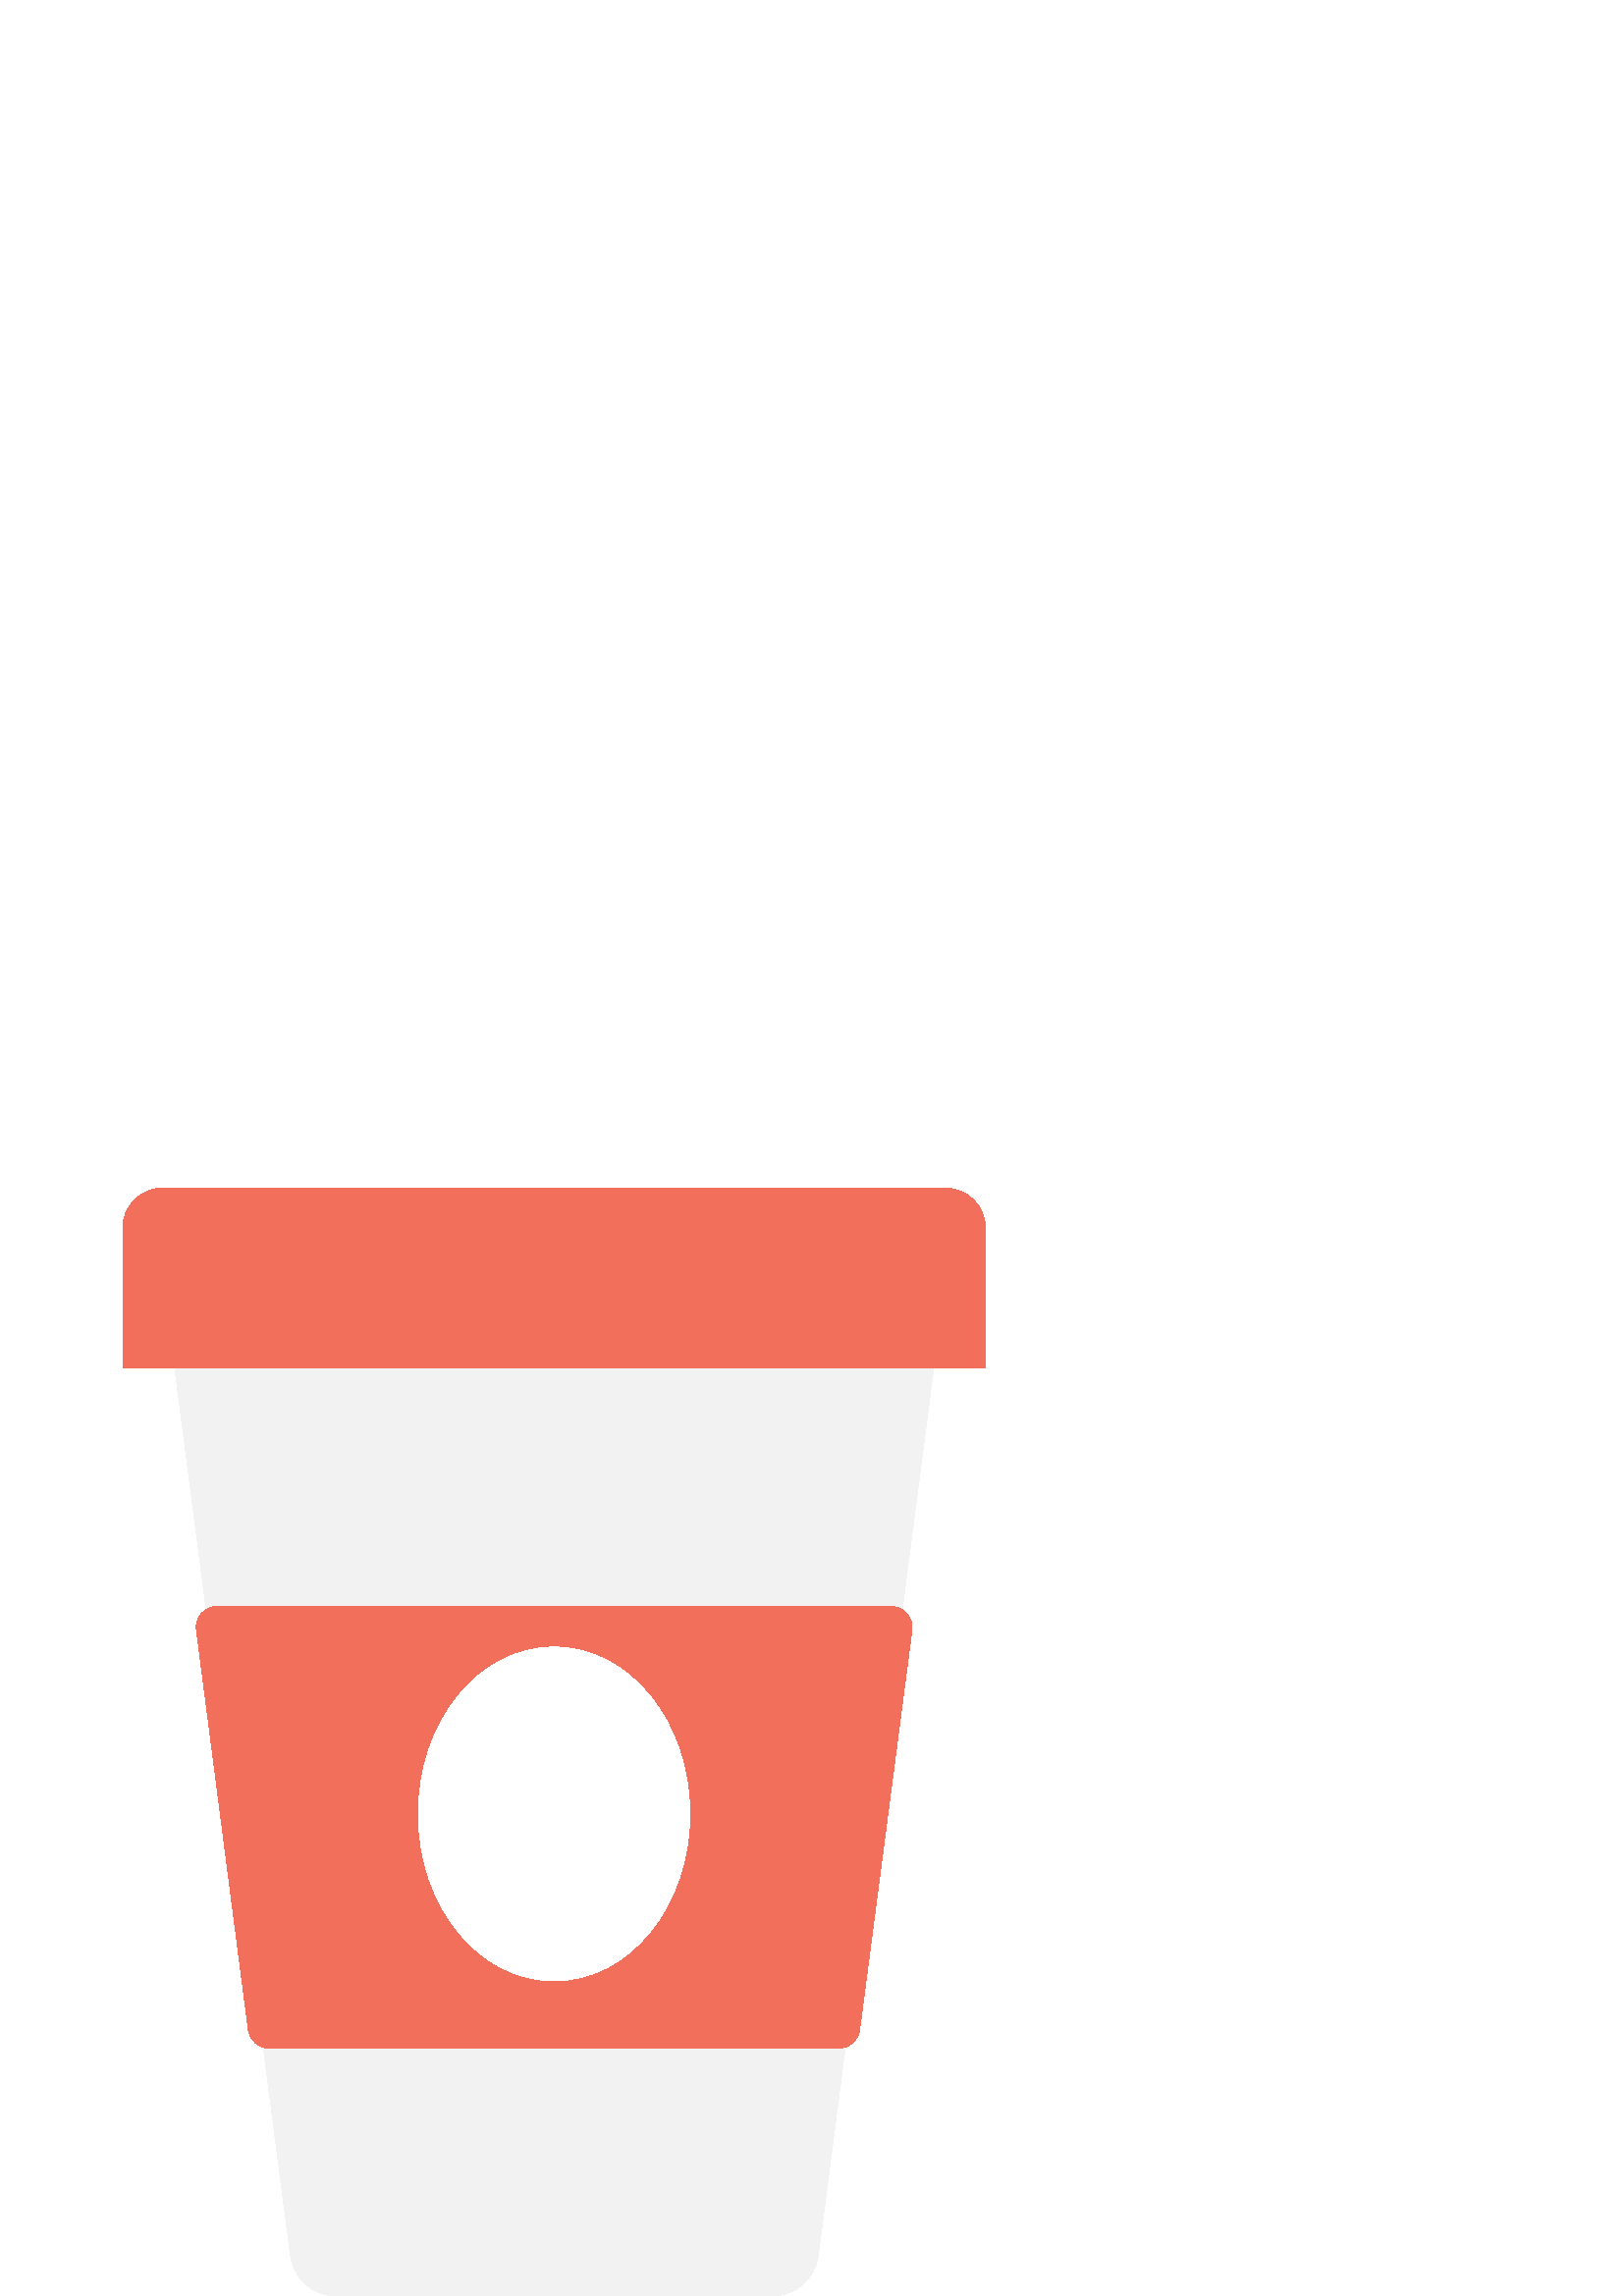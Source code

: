 %!PS-Adobe-3.0 EPSF-3.0
%%Pages: 1
%%DocumentData: Clean7Bit
%%LanguageLevel: 2
%%BoundingBox: 45 -1 362 407
%%EndComments
%%BeginProlog
save
50 dict begin
/q { gsave } bind def
/Q { grestore } bind def
/cm { 6 array astore concat } bind def
/w { setlinewidth } bind def
/J { setlinecap } bind def
/j { setlinejoin } bind def
/M { setmiterlimit } bind def
/d { setdash } bind def
/m { moveto } bind def
/l { lineto } bind def
/c { curveto } bind def
/h { closepath } bind def
/re { exch dup neg 3 1 roll 5 3 roll moveto 0 rlineto
      0 exch rlineto 0 rlineto closepath } bind def
/S { stroke } bind def
/f { fill } bind def
/f* { eofill } bind def
/n { newpath } bind def
/W { clip } bind def
/W* { eoclip } bind def
/BT { } bind def
/ET { } bind def
/pdfmark where { pop globaldict /?pdfmark /exec load put }
    { globaldict begin /?pdfmark /pop load def /pdfmark
    /cleartomark load def end } ifelse
/BDC { mark 3 1 roll /BDC pdfmark } bind def
/EMC { mark /EMC pdfmark } bind def
/cairo_store_point { /cairo_point_y exch def /cairo_point_x exch def } def
/Tj { show currentpoint cairo_store_point } bind def
/TJ {
  {
    dup
    type /stringtype eq
    { show } { -0.001 mul 0 cairo_font_matrix dtransform rmoveto } ifelse
  } forall
  currentpoint cairo_store_point
} bind def
/cairo_selectfont { cairo_font_matrix aload pop pop pop 0 0 6 array astore
    cairo_font exch selectfont cairo_point_x cairo_point_y moveto } bind def
/Tf { pop /cairo_font exch def /cairo_font_matrix where
      { pop cairo_selectfont } if } bind def
/Td { matrix translate cairo_font_matrix matrix concatmatrix dup
      /cairo_font_matrix exch def dup 4 get exch 5 get cairo_store_point
      /cairo_font where { pop cairo_selectfont } if } bind def
/Tm { 2 copy 8 2 roll 6 array astore /cairo_font_matrix exch def
      cairo_store_point /cairo_font where { pop cairo_selectfont } if } bind def
/g { setgray } bind def
/rg { setrgbcolor } bind def
/d1 { setcachedevice } bind def
%%EndProlog
%%BeginSetup
%%EndSetup
%%Page: 1 1
%%BeginPageSetup
%%PageBoundingBox: 45 -1 362 407
%%EndPageSetup
q 45 -1 317 408 rectclip q
0.949 g
64.039 340.558 m 65.641 328.398 l 106.52 14.718 l 107.641 6.32 114.84 -0
 123.32 -0 c 283.16 -0 l 291.641 -0 298.84 6.32 299.961 14.718 c 340.762
 328.398 l 342.359 340.558 l h
64.039 340.558 m f
0.949 0.439 0.357 rg
346.602 406.32 m 59.719 406.32 l 51.559 406.32 45 399.761 45 391.601 c 
45 340.558 l 361.32 340.558 l 361.32 391.601 l 361.32 399.761 354.68 406.32
 346.602 406.32 c h
346.602 406.32 m f
326.762 252.879 m 79.559 252.879 l 75 252.879 71.398 248.8 72.039 244.32
 c 91.078 97.519 l 91.559 93.761 94.84 90.879 98.602 90.879 c 307.641 90.879
 l 311.48 90.879 314.68 93.679 315.16 97.519 c 334.359 244.242 l 334.922
 248.8 331.398 252.879 326.762 252.879 c h
326.762 252.879 m f
1 g
252.922 176.8 m 252.922 143 230.641 115.601 203.16 115.601 c 175.68 115.601
 153.398 143 153.398 176.8 c 153.398 210.601 175.68 238 203.16 238 c 230.641
 238 252.922 210.601 252.922 176.8 c h
252.922 176.8 m f
Q Q
showpage
%%Trailer
end restore
%%EOF
